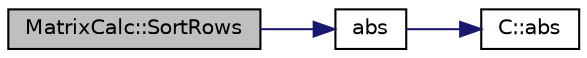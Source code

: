 digraph "MatrixCalc::SortRows"
{
 // LATEX_PDF_SIZE
  edge [fontname="Helvetica",fontsize="10",labelfontname="Helvetica",labelfontsize="10"];
  node [fontname="Helvetica",fontsize="10",shape=record];
  rankdir="LR";
  Node1 [label="MatrixCalc::SortRows",height=0.2,width=0.4,color="black", fillcolor="grey75", style="filled", fontcolor="black",tooltip="配列の値でソートする"];
  Node1 -> Node2 [color="midnightblue",fontsize="10",style="solid",fontname="Helvetica"];
  Node2 [label="abs",height=0.2,width=0.4,color="black", fillcolor="white", style="filled",URL="$DataSet_8hpp.html#a48c0e9af3de44d063a435d6e53401134",tooltip=" "];
  Node2 -> Node3 [color="midnightblue",fontsize="10",style="solid",fontname="Helvetica"];
  Node3 [label="C::abs",height=0.2,width=0.4,color="black", fillcolor="white", style="filled",URL="$classC.html#afacdb9896d2186d346cc9efc3d778de8",tooltip=" "];
}

